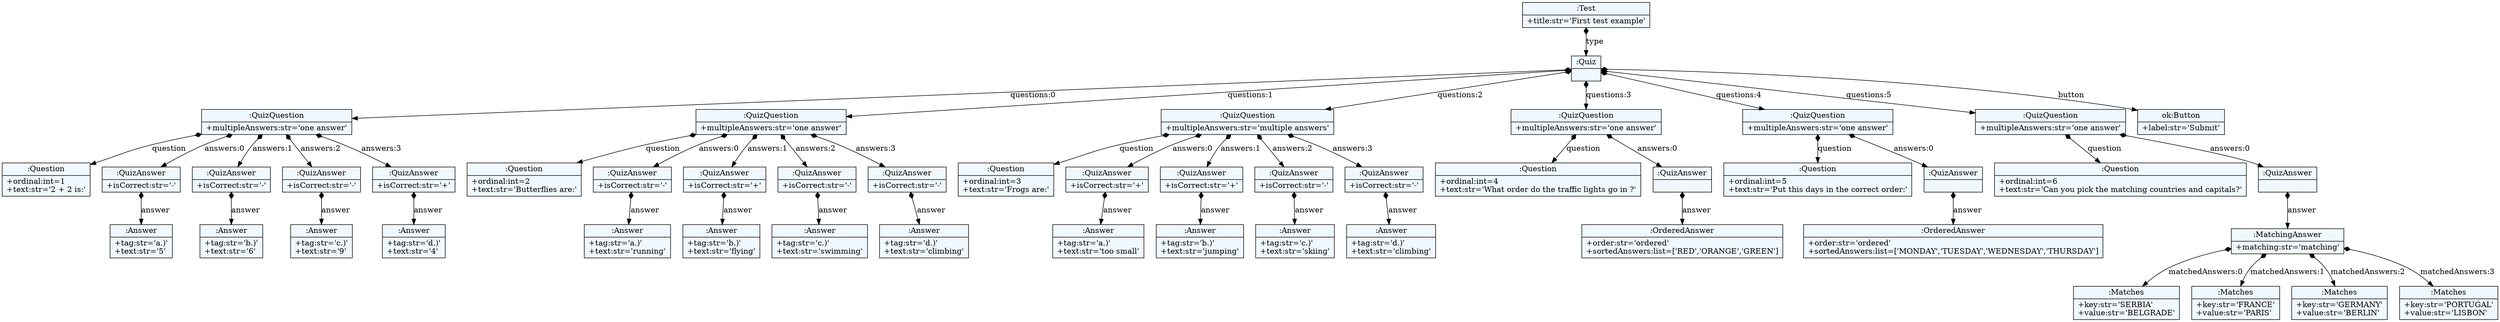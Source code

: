 
    digraph xtext {
    fontname = "Bitstream Vera Sans"
    fontsize = 8
    node[
        shape=record,
        style=filled,
        fillcolor=aliceblue
    ]
    nodesep = 0.3
    edge[dir=black,arrowtail=empty]


140716243705472 -> 140716244215456 [label="type" arrowtail=diamond dir=both]
140716244215456 -> 140716244216016 [label="questions:0" arrowtail=diamond dir=both]
140716244216016 -> 140716244216408 [label="question" arrowtail=diamond dir=both]
140716244216408[label="{:Question|+ordinal:int=1\l+text:str='2 + 2 is:'\l}"]
140716244216016 -> 140716244216464 [label="answers:0" arrowtail=diamond dir=both]
140716244216464 -> 140716244215624 [label="answer" arrowtail=diamond dir=both]
140716244215624[label="{:Answer|+tag:str='a.)'\l+text:str='5'\l}"]
140716244216464[label="{:QuizAnswer|+isCorrect:str='-'\l}"]
140716244216016 -> 140716244216128 [label="answers:1" arrowtail=diamond dir=both]
140716244216128 -> 140716244215680 [label="answer" arrowtail=diamond dir=both]
140716244215680[label="{:Answer|+tag:str='b.)'\l+text:str='6'\l}"]
140716244216128[label="{:QuizAnswer|+isCorrect:str='-'\l}"]
140716244216016 -> 140716244045440 [label="answers:2" arrowtail=diamond dir=both]
140716244045440 -> 140716244215120 [label="answer" arrowtail=diamond dir=both]
140716244215120[label="{:Answer|+tag:str='c.)'\l+text:str='9'\l}"]
140716244045440[label="{:QuizAnswer|+isCorrect:str='-'\l}"]
140716244216016 -> 140716244216912 [label="answers:3" arrowtail=diamond dir=both]
140716244216912 -> 140716244215064 [label="answer" arrowtail=diamond dir=both]
140716244215064[label="{:Answer|+tag:str='d.)'\l+text:str='4'\l}"]
140716244216912[label="{:QuizAnswer|+isCorrect:str='+'\l}"]
140716244216016[label="{:QuizQuestion|+multipleAnswers:str='one answer'\l}"]
140716244215456 -> 140716244215008 [label="questions:1" arrowtail=diamond dir=both]
140716244215008 -> 140716244214336 [label="question" arrowtail=diamond dir=both]
140716244214336[label="{:Question|+ordinal:int=2\l+text:str='Butterflies are:'\l}"]
140716244215008 -> 140716244119112 [label="answers:0" arrowtail=diamond dir=both]
140716244119112 -> 140716244161704 [label="answer" arrowtail=diamond dir=both]
140716244161704[label="{:Answer|+tag:str='a.)'\l+text:str='running'\l}"]
140716244119112[label="{:QuizAnswer|+isCorrect:str='-'\l}"]
140716244215008 -> 140716244163440 [label="answers:1" arrowtail=diamond dir=both]
140716244163440 -> 140716244161760 [label="answer" arrowtail=diamond dir=both]
140716244161760[label="{:Answer|+tag:str='b.)'\l+text:str='flying'\l}"]
140716244163440[label="{:QuizAnswer|+isCorrect:str='+'\l}"]
140716244215008 -> 140716244161480 [label="answers:2" arrowtail=diamond dir=both]
140716244161480 -> 140716244162656 [label="answer" arrowtail=diamond dir=both]
140716244162656[label="{:Answer|+tag:str='c.)'\l+text:str='swimming'\l}"]
140716244161480[label="{:QuizAnswer|+isCorrect:str='-'\l}"]
140716244215008 -> 140716244163496 [label="answers:3" arrowtail=diamond dir=both]
140716244163496 -> 140716244162992 [label="answer" arrowtail=diamond dir=both]
140716244162992[label="{:Answer|+tag:str='d.)'\l+text:str='climbing'\l}"]
140716244163496[label="{:QuizAnswer|+isCorrect:str='-'\l}"]
140716244215008[label="{:QuizQuestion|+multipleAnswers:str='one answer'\l}"]
140716244215456 -> 140716244216072 [label="questions:2" arrowtail=diamond dir=both]
140716244216072 -> 140716244161536 [label="question" arrowtail=diamond dir=both]
140716244161536[label="{:Question|+ordinal:int=3\l+text:str='Frogs are:'\l}"]
140716244216072 -> 140716244164280 [label="answers:0" arrowtail=diamond dir=both]
140716244164280 -> 140716244161032 [label="answer" arrowtail=diamond dir=both]
140716244161032[label="{:Answer|+tag:str='a.)'\l+text:str='too small'\l}"]
140716244164280[label="{:QuizAnswer|+isCorrect:str='+'\l}"]
140716244216072 -> 140716244161928 [label="answers:1" arrowtail=diamond dir=both]
140716244161928 -> 140716244161984 [label="answer" arrowtail=diamond dir=both]
140716244161984[label="{:Answer|+tag:str='b.)'\l+text:str='jumping'\l}"]
140716244161928[label="{:QuizAnswer|+isCorrect:str='+'\l}"]
140716244216072 -> 140716244161592 [label="answers:2" arrowtail=diamond dir=both]
140716244161592 -> 140716244161368 [label="answer" arrowtail=diamond dir=both]
140716244161368[label="{:Answer|+tag:str='c.)'\l+text:str='skiing'\l}"]
140716244161592[label="{:QuizAnswer|+isCorrect:str='-'\l}"]
140716244216072 -> 140716244164336 [label="answers:3" arrowtail=diamond dir=both]
140716244164336 -> 140716244163272 [label="answer" arrowtail=diamond dir=both]
140716244163272[label="{:Answer|+tag:str='d.)'\l+text:str='climbing'\l}"]
140716244164336[label="{:QuizAnswer|+isCorrect:str='-'\l}"]
140716244216072[label="{:QuizQuestion|+multipleAnswers:str='multiple answers'\l}"]
140716244215456 -> 140716244118664 [label="questions:3" arrowtail=diamond dir=both]
140716244118664 -> 140716244163216 [label="question" arrowtail=diamond dir=both]
140716244163216[label="{:Question|+ordinal:int=4\l+text:str='What order do the traffic lights go in \?'\l}"]
140716244118664 -> 140716244162880 [label="answers:0" arrowtail=diamond dir=both]
140716244162880 -> 140716244163608 [label="answer" arrowtail=diamond dir=both]
140716244163608[label="{:OrderedAnswer|+order:str='ordered'\l+sortedAnswers:list=['RED','ORANGE','GREEN']\l}"]
140716244162880[label="{:QuizAnswer|}"]
140716244118664[label="{:QuizQuestion|+multipleAnswers:str='one answer'\l}"]
140716244215456 -> 140716244162712 [label="questions:4" arrowtail=diamond dir=both]
140716244162712 -> 140716244162208 [label="question" arrowtail=diamond dir=both]
140716244162208[label="{:Question|+ordinal:int=5\l+text:str='Put this days in the correct order:'\l}"]
140716244162712 -> 140716244162040 [label="answers:0" arrowtail=diamond dir=both]
140716244162040 -> 140716244160864 [label="answer" arrowtail=diamond dir=both]
140716244160864[label="{:OrderedAnswer|+order:str='ordered'\l+sortedAnswers:list=['MONDAY','TUESDAY','WEDNESDAY','THURSDAY']\l}"]
140716244162040[label="{:QuizAnswer|}"]
140716244162712[label="{:QuizQuestion|+multipleAnswers:str='one answer'\l}"]
140716244215456 -> 140716244161872 [label="questions:5" arrowtail=diamond dir=both]
140716244161872 -> 140716244161144 [label="question" arrowtail=diamond dir=both]
140716244161144[label="{:Question|+ordinal:int=6\l+text:str='Can you pick the matching countries and capitals\?'\l}"]
140716244161872 -> 140716244162600 [label="answers:0" arrowtail=diamond dir=both]
140716244162600 -> 140716244160976 [label="answer" arrowtail=diamond dir=both]
140716244160976 -> 140716244163552 [label="matchedAnswers:0" arrowtail=diamond dir=both]
140716244163552[label="{:Matches|+key:str='SERBIA'\l+value:str='BELGRADE'\l}"]
140716244160976 -> 140716243705024 [label="matchedAnswers:1" arrowtail=diamond dir=both]
140716243705024[label="{:Matches|+key:str='FRANCE'\l+value:str='PARIS'\l}"]
140716244160976 -> 140716244096336 [label="matchedAnswers:2" arrowtail=diamond dir=both]
140716244096336[label="{:Matches|+key:str='GERMANY'\l+value:str='BERLIN'\l}"]
140716244160976 -> 140716244163664 [label="matchedAnswers:3" arrowtail=diamond dir=both]
140716244163664[label="{:Matches|+key:str='PORTUGAL'\l+value:str='LISBON'\l}"]
140716244160976[label="{:MatchingAnswer|+matching:str='matching'\l}"]
140716244162600[label="{:QuizAnswer|}"]
140716244161872[label="{:QuizQuestion|+multipleAnswers:str='one answer'\l}"]
140716244215456 -> 140716244216800 [label="button" arrowtail=diamond dir=both]
140716244216800[label="{ok:Button|+label:str='Submit'\l}"]
140716244215456[label="{:Quiz|}"]
140716243705472[label="{:Test|+title:str='First test example'\l}"]

}
